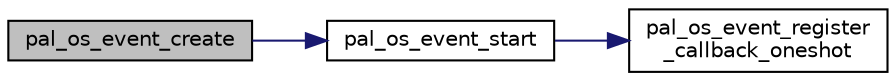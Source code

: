 digraph "pal_os_event_create"
{
 // LATEX_PDF_SIZE
  edge [fontname="Helvetica",fontsize="10",labelfontname="Helvetica",labelfontsize="10"];
  node [fontname="Helvetica",fontsize="10",shape=record];
  rankdir="LR";
  Node1 [label="pal_os_event_create",height=0.2,width=0.4,color="black", fillcolor="grey75", style="filled", fontcolor="black",tooltip="Create an os event."];
  Node1 -> Node2 [color="midnightblue",fontsize="10",style="solid",fontname="Helvetica"];
  Node2 [label="pal_os_event_start",height=0.2,width=0.4,color="black", fillcolor="white", style="filled",URL="$d1/dcc/pal__os__event__arduino_8cpp.html#a6b849216af439749a5c26ee1e7c9f3af",tooltip="Start an os event."];
  Node2 -> Node3 [color="midnightblue",fontsize="10",style="solid",fontname="Helvetica"];
  Node3 [label="pal_os_event_register\l_callback_oneshot",height=0.2,width=0.4,color="black", fillcolor="white", style="filled",URL="$d1/dcc/pal__os__event__arduino_8cpp.html#ae19d426d427610ee4451d6a180f6c1a6",tooltip="Callback registration function to trigger once when timer expires."];
}
